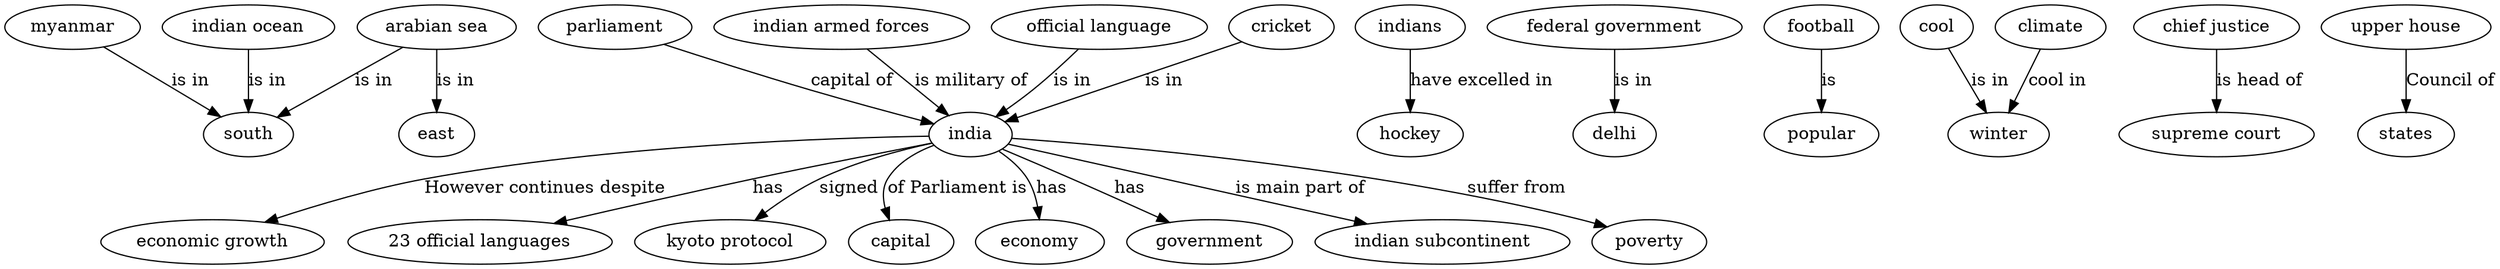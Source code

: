 strict digraph  {
	myanmar -> south	 [label="is in"];
	india -> "economic growth"	 [label="However continues despite"];
	india -> "23 official languages"	 [label=has];
	india -> "kyoto protocol"	 [label=signed];
	india -> capital	 [label="of Parliament is"];
	india -> economy	 [label=has];
	india -> government	 [label=has];
	india -> "indian subcontinent"	 [label="is main part of"];
	india -> poverty	 [label="suffer from"];
	"indian ocean" -> south	 [label="is in"];
	parliament -> india	 [label="capital of"];
	indians -> hockey	 [label="have excelled in"];
	"indian armed forces" -> india	 [label="is military of"];
	"federal government" -> delhi	 [label="is in"];
	"arabian sea" -> east	 [label="is in"];
	"arabian sea" -> south	 [label="is in"];
	"official language" -> india	 [label="is in"];
	cricket -> india	 [label="is in"];
	football -> popular	 [label=is];
	cool -> winter	 [label="is in"];
	"chief justice" -> "supreme court"	 [label="is head of"];
	climate -> winter	 [label="cool in"];
	"upper house" -> states	 [label="Council of"];
}
